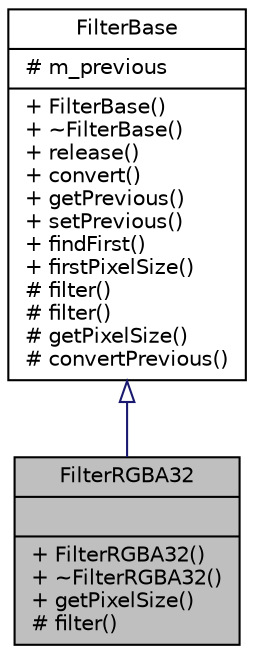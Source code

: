 digraph G
{
  edge [fontname="Helvetica",fontsize="10",labelfontname="Helvetica",labelfontsize="10"];
  node [fontname="Helvetica",fontsize="10",shape=record];
  Node1 [label="{FilterRGBA32\n||+ FilterRGBA32()\l+ ~FilterRGBA32()\l+ getPixelSize()\l# filter()\l}",height=0.2,width=0.4,color="black", fillcolor="grey75", style="filled" fontcolor="black"];
  Node2 -> Node1 [dir=back,color="midnightblue",fontsize="10",style="solid",arrowtail="empty",fontname="Helvetica"];
  Node2 [label="{FilterBase\n|# m_previous\l|+ FilterBase()\l+ ~FilterBase()\l+ release()\l+ convert()\l+ getPrevious()\l+ setPrevious()\l+ findFirst()\l+ firstPixelSize()\l# filter()\l# filter()\l# getPixelSize()\l# convertPrevious()\l}",height=0.2,width=0.4,color="black", fillcolor="white", style="filled",URL="$d0/d26/classFilterBase.html",tooltip="base class for pixel filters"];
}
